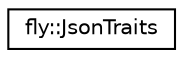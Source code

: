 digraph "Graphical Class Hierarchy"
{
 // LATEX_PDF_SIZE
  edge [fontname="Helvetica",fontsize="10",labelfontname="Helvetica",labelfontsize="10"];
  node [fontname="Helvetica",fontsize="10",shape=record];
  rankdir="LR";
  Node0 [label="fly::JsonTraits",height=0.2,width=0.4,color="black", fillcolor="white", style="filled",URL="$structfly_1_1_json_traits.html",tooltip=" "];
}
